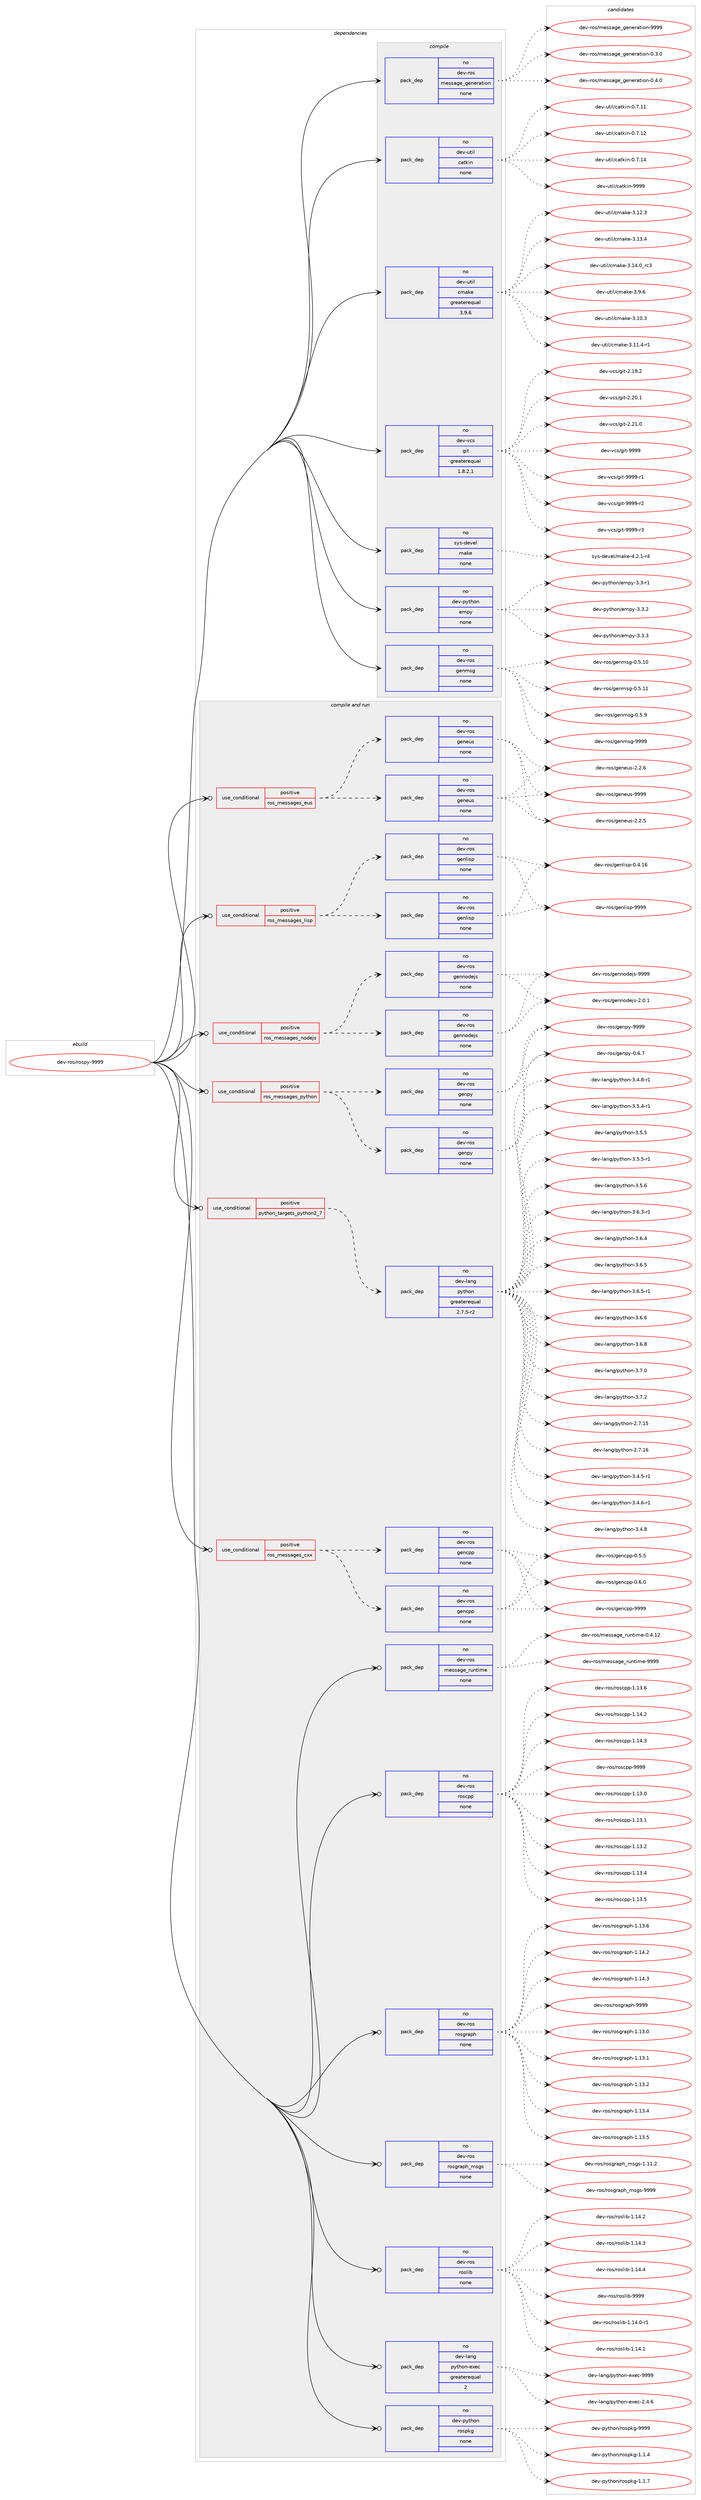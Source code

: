 digraph prolog {

# *************
# Graph options
# *************

newrank=true;
concentrate=true;
compound=true;
graph [rankdir=LR,fontname=Helvetica,fontsize=10,ranksep=1.5];#, ranksep=2.5, nodesep=0.2];
edge  [arrowhead=vee];
node  [fontname=Helvetica,fontsize=10];

# **********
# The ebuild
# **********

subgraph cluster_leftcol {
color=gray;
rank=same;
label=<<i>ebuild</i>>;
id [label="dev-ros/rospy-9999", color=red, width=4, href="../dev-ros/rospy-9999.svg"];
}

# ****************
# The dependencies
# ****************

subgraph cluster_midcol {
color=gray;
label=<<i>dependencies</i>>;
subgraph cluster_compile {
fillcolor="#eeeeee";
style=filled;
label=<<i>compile</i>>;
subgraph pack1053224 {
dependency1466736 [label=<<TABLE BORDER="0" CELLBORDER="1" CELLSPACING="0" CELLPADDING="4" WIDTH="220"><TR><TD ROWSPAN="6" CELLPADDING="30">pack_dep</TD></TR><TR><TD WIDTH="110">no</TD></TR><TR><TD>dev-python</TD></TR><TR><TD>empy</TD></TR><TR><TD>none</TD></TR><TR><TD></TD></TR></TABLE>>, shape=none, color=blue];
}
id:e -> dependency1466736:w [weight=20,style="solid",arrowhead="vee"];
subgraph pack1053225 {
dependency1466737 [label=<<TABLE BORDER="0" CELLBORDER="1" CELLSPACING="0" CELLPADDING="4" WIDTH="220"><TR><TD ROWSPAN="6" CELLPADDING="30">pack_dep</TD></TR><TR><TD WIDTH="110">no</TD></TR><TR><TD>dev-ros</TD></TR><TR><TD>genmsg</TD></TR><TR><TD>none</TD></TR><TR><TD></TD></TR></TABLE>>, shape=none, color=blue];
}
id:e -> dependency1466737:w [weight=20,style="solid",arrowhead="vee"];
subgraph pack1053226 {
dependency1466738 [label=<<TABLE BORDER="0" CELLBORDER="1" CELLSPACING="0" CELLPADDING="4" WIDTH="220"><TR><TD ROWSPAN="6" CELLPADDING="30">pack_dep</TD></TR><TR><TD WIDTH="110">no</TD></TR><TR><TD>dev-ros</TD></TR><TR><TD>message_generation</TD></TR><TR><TD>none</TD></TR><TR><TD></TD></TR></TABLE>>, shape=none, color=blue];
}
id:e -> dependency1466738:w [weight=20,style="solid",arrowhead="vee"];
subgraph pack1053227 {
dependency1466739 [label=<<TABLE BORDER="0" CELLBORDER="1" CELLSPACING="0" CELLPADDING="4" WIDTH="220"><TR><TD ROWSPAN="6" CELLPADDING="30">pack_dep</TD></TR><TR><TD WIDTH="110">no</TD></TR><TR><TD>dev-util</TD></TR><TR><TD>catkin</TD></TR><TR><TD>none</TD></TR><TR><TD></TD></TR></TABLE>>, shape=none, color=blue];
}
id:e -> dependency1466739:w [weight=20,style="solid",arrowhead="vee"];
subgraph pack1053228 {
dependency1466740 [label=<<TABLE BORDER="0" CELLBORDER="1" CELLSPACING="0" CELLPADDING="4" WIDTH="220"><TR><TD ROWSPAN="6" CELLPADDING="30">pack_dep</TD></TR><TR><TD WIDTH="110">no</TD></TR><TR><TD>dev-util</TD></TR><TR><TD>cmake</TD></TR><TR><TD>greaterequal</TD></TR><TR><TD>3.9.6</TD></TR></TABLE>>, shape=none, color=blue];
}
id:e -> dependency1466740:w [weight=20,style="solid",arrowhead="vee"];
subgraph pack1053229 {
dependency1466741 [label=<<TABLE BORDER="0" CELLBORDER="1" CELLSPACING="0" CELLPADDING="4" WIDTH="220"><TR><TD ROWSPAN="6" CELLPADDING="30">pack_dep</TD></TR><TR><TD WIDTH="110">no</TD></TR><TR><TD>dev-vcs</TD></TR><TR><TD>git</TD></TR><TR><TD>greaterequal</TD></TR><TR><TD>1.8.2.1</TD></TR></TABLE>>, shape=none, color=blue];
}
id:e -> dependency1466741:w [weight=20,style="solid",arrowhead="vee"];
subgraph pack1053230 {
dependency1466742 [label=<<TABLE BORDER="0" CELLBORDER="1" CELLSPACING="0" CELLPADDING="4" WIDTH="220"><TR><TD ROWSPAN="6" CELLPADDING="30">pack_dep</TD></TR><TR><TD WIDTH="110">no</TD></TR><TR><TD>sys-devel</TD></TR><TR><TD>make</TD></TR><TR><TD>none</TD></TR><TR><TD></TD></TR></TABLE>>, shape=none, color=blue];
}
id:e -> dependency1466742:w [weight=20,style="solid",arrowhead="vee"];
}
subgraph cluster_compileandrun {
fillcolor="#eeeeee";
style=filled;
label=<<i>compile and run</i>>;
subgraph cond390122 {
dependency1466743 [label=<<TABLE BORDER="0" CELLBORDER="1" CELLSPACING="0" CELLPADDING="4"><TR><TD ROWSPAN="3" CELLPADDING="10">use_conditional</TD></TR><TR><TD>positive</TD></TR><TR><TD>python_targets_python2_7</TD></TR></TABLE>>, shape=none, color=red];
subgraph pack1053231 {
dependency1466744 [label=<<TABLE BORDER="0" CELLBORDER="1" CELLSPACING="0" CELLPADDING="4" WIDTH="220"><TR><TD ROWSPAN="6" CELLPADDING="30">pack_dep</TD></TR><TR><TD WIDTH="110">no</TD></TR><TR><TD>dev-lang</TD></TR><TR><TD>python</TD></TR><TR><TD>greaterequal</TD></TR><TR><TD>2.7.5-r2</TD></TR></TABLE>>, shape=none, color=blue];
}
dependency1466743:e -> dependency1466744:w [weight=20,style="dashed",arrowhead="vee"];
}
id:e -> dependency1466743:w [weight=20,style="solid",arrowhead="odotvee"];
subgraph cond390123 {
dependency1466745 [label=<<TABLE BORDER="0" CELLBORDER="1" CELLSPACING="0" CELLPADDING="4"><TR><TD ROWSPAN="3" CELLPADDING="10">use_conditional</TD></TR><TR><TD>positive</TD></TR><TR><TD>ros_messages_cxx</TD></TR></TABLE>>, shape=none, color=red];
subgraph pack1053232 {
dependency1466746 [label=<<TABLE BORDER="0" CELLBORDER="1" CELLSPACING="0" CELLPADDING="4" WIDTH="220"><TR><TD ROWSPAN="6" CELLPADDING="30">pack_dep</TD></TR><TR><TD WIDTH="110">no</TD></TR><TR><TD>dev-ros</TD></TR><TR><TD>gencpp</TD></TR><TR><TD>none</TD></TR><TR><TD></TD></TR></TABLE>>, shape=none, color=blue];
}
dependency1466745:e -> dependency1466746:w [weight=20,style="dashed",arrowhead="vee"];
subgraph pack1053233 {
dependency1466747 [label=<<TABLE BORDER="0" CELLBORDER="1" CELLSPACING="0" CELLPADDING="4" WIDTH="220"><TR><TD ROWSPAN="6" CELLPADDING="30">pack_dep</TD></TR><TR><TD WIDTH="110">no</TD></TR><TR><TD>dev-ros</TD></TR><TR><TD>gencpp</TD></TR><TR><TD>none</TD></TR><TR><TD></TD></TR></TABLE>>, shape=none, color=blue];
}
dependency1466745:e -> dependency1466747:w [weight=20,style="dashed",arrowhead="vee"];
}
id:e -> dependency1466745:w [weight=20,style="solid",arrowhead="odotvee"];
subgraph cond390124 {
dependency1466748 [label=<<TABLE BORDER="0" CELLBORDER="1" CELLSPACING="0" CELLPADDING="4"><TR><TD ROWSPAN="3" CELLPADDING="10">use_conditional</TD></TR><TR><TD>positive</TD></TR><TR><TD>ros_messages_eus</TD></TR></TABLE>>, shape=none, color=red];
subgraph pack1053234 {
dependency1466749 [label=<<TABLE BORDER="0" CELLBORDER="1" CELLSPACING="0" CELLPADDING="4" WIDTH="220"><TR><TD ROWSPAN="6" CELLPADDING="30">pack_dep</TD></TR><TR><TD WIDTH="110">no</TD></TR><TR><TD>dev-ros</TD></TR><TR><TD>geneus</TD></TR><TR><TD>none</TD></TR><TR><TD></TD></TR></TABLE>>, shape=none, color=blue];
}
dependency1466748:e -> dependency1466749:w [weight=20,style="dashed",arrowhead="vee"];
subgraph pack1053235 {
dependency1466750 [label=<<TABLE BORDER="0" CELLBORDER="1" CELLSPACING="0" CELLPADDING="4" WIDTH="220"><TR><TD ROWSPAN="6" CELLPADDING="30">pack_dep</TD></TR><TR><TD WIDTH="110">no</TD></TR><TR><TD>dev-ros</TD></TR><TR><TD>geneus</TD></TR><TR><TD>none</TD></TR><TR><TD></TD></TR></TABLE>>, shape=none, color=blue];
}
dependency1466748:e -> dependency1466750:w [weight=20,style="dashed",arrowhead="vee"];
}
id:e -> dependency1466748:w [weight=20,style="solid",arrowhead="odotvee"];
subgraph cond390125 {
dependency1466751 [label=<<TABLE BORDER="0" CELLBORDER="1" CELLSPACING="0" CELLPADDING="4"><TR><TD ROWSPAN="3" CELLPADDING="10">use_conditional</TD></TR><TR><TD>positive</TD></TR><TR><TD>ros_messages_lisp</TD></TR></TABLE>>, shape=none, color=red];
subgraph pack1053236 {
dependency1466752 [label=<<TABLE BORDER="0" CELLBORDER="1" CELLSPACING="0" CELLPADDING="4" WIDTH="220"><TR><TD ROWSPAN="6" CELLPADDING="30">pack_dep</TD></TR><TR><TD WIDTH="110">no</TD></TR><TR><TD>dev-ros</TD></TR><TR><TD>genlisp</TD></TR><TR><TD>none</TD></TR><TR><TD></TD></TR></TABLE>>, shape=none, color=blue];
}
dependency1466751:e -> dependency1466752:w [weight=20,style="dashed",arrowhead="vee"];
subgraph pack1053237 {
dependency1466753 [label=<<TABLE BORDER="0" CELLBORDER="1" CELLSPACING="0" CELLPADDING="4" WIDTH="220"><TR><TD ROWSPAN="6" CELLPADDING="30">pack_dep</TD></TR><TR><TD WIDTH="110">no</TD></TR><TR><TD>dev-ros</TD></TR><TR><TD>genlisp</TD></TR><TR><TD>none</TD></TR><TR><TD></TD></TR></TABLE>>, shape=none, color=blue];
}
dependency1466751:e -> dependency1466753:w [weight=20,style="dashed",arrowhead="vee"];
}
id:e -> dependency1466751:w [weight=20,style="solid",arrowhead="odotvee"];
subgraph cond390126 {
dependency1466754 [label=<<TABLE BORDER="0" CELLBORDER="1" CELLSPACING="0" CELLPADDING="4"><TR><TD ROWSPAN="3" CELLPADDING="10">use_conditional</TD></TR><TR><TD>positive</TD></TR><TR><TD>ros_messages_nodejs</TD></TR></TABLE>>, shape=none, color=red];
subgraph pack1053238 {
dependency1466755 [label=<<TABLE BORDER="0" CELLBORDER="1" CELLSPACING="0" CELLPADDING="4" WIDTH="220"><TR><TD ROWSPAN="6" CELLPADDING="30">pack_dep</TD></TR><TR><TD WIDTH="110">no</TD></TR><TR><TD>dev-ros</TD></TR><TR><TD>gennodejs</TD></TR><TR><TD>none</TD></TR><TR><TD></TD></TR></TABLE>>, shape=none, color=blue];
}
dependency1466754:e -> dependency1466755:w [weight=20,style="dashed",arrowhead="vee"];
subgraph pack1053239 {
dependency1466756 [label=<<TABLE BORDER="0" CELLBORDER="1" CELLSPACING="0" CELLPADDING="4" WIDTH="220"><TR><TD ROWSPAN="6" CELLPADDING="30">pack_dep</TD></TR><TR><TD WIDTH="110">no</TD></TR><TR><TD>dev-ros</TD></TR><TR><TD>gennodejs</TD></TR><TR><TD>none</TD></TR><TR><TD></TD></TR></TABLE>>, shape=none, color=blue];
}
dependency1466754:e -> dependency1466756:w [weight=20,style="dashed",arrowhead="vee"];
}
id:e -> dependency1466754:w [weight=20,style="solid",arrowhead="odotvee"];
subgraph cond390127 {
dependency1466757 [label=<<TABLE BORDER="0" CELLBORDER="1" CELLSPACING="0" CELLPADDING="4"><TR><TD ROWSPAN="3" CELLPADDING="10">use_conditional</TD></TR><TR><TD>positive</TD></TR><TR><TD>ros_messages_python</TD></TR></TABLE>>, shape=none, color=red];
subgraph pack1053240 {
dependency1466758 [label=<<TABLE BORDER="0" CELLBORDER="1" CELLSPACING="0" CELLPADDING="4" WIDTH="220"><TR><TD ROWSPAN="6" CELLPADDING="30">pack_dep</TD></TR><TR><TD WIDTH="110">no</TD></TR><TR><TD>dev-ros</TD></TR><TR><TD>genpy</TD></TR><TR><TD>none</TD></TR><TR><TD></TD></TR></TABLE>>, shape=none, color=blue];
}
dependency1466757:e -> dependency1466758:w [weight=20,style="dashed",arrowhead="vee"];
subgraph pack1053241 {
dependency1466759 [label=<<TABLE BORDER="0" CELLBORDER="1" CELLSPACING="0" CELLPADDING="4" WIDTH="220"><TR><TD ROWSPAN="6" CELLPADDING="30">pack_dep</TD></TR><TR><TD WIDTH="110">no</TD></TR><TR><TD>dev-ros</TD></TR><TR><TD>genpy</TD></TR><TR><TD>none</TD></TR><TR><TD></TD></TR></TABLE>>, shape=none, color=blue];
}
dependency1466757:e -> dependency1466759:w [weight=20,style="dashed",arrowhead="vee"];
}
id:e -> dependency1466757:w [weight=20,style="solid",arrowhead="odotvee"];
subgraph pack1053242 {
dependency1466760 [label=<<TABLE BORDER="0" CELLBORDER="1" CELLSPACING="0" CELLPADDING="4" WIDTH="220"><TR><TD ROWSPAN="6" CELLPADDING="30">pack_dep</TD></TR><TR><TD WIDTH="110">no</TD></TR><TR><TD>dev-lang</TD></TR><TR><TD>python-exec</TD></TR><TR><TD>greaterequal</TD></TR><TR><TD>2</TD></TR></TABLE>>, shape=none, color=blue];
}
id:e -> dependency1466760:w [weight=20,style="solid",arrowhead="odotvee"];
subgraph pack1053243 {
dependency1466761 [label=<<TABLE BORDER="0" CELLBORDER="1" CELLSPACING="0" CELLPADDING="4" WIDTH="220"><TR><TD ROWSPAN="6" CELLPADDING="30">pack_dep</TD></TR><TR><TD WIDTH="110">no</TD></TR><TR><TD>dev-python</TD></TR><TR><TD>rospkg</TD></TR><TR><TD>none</TD></TR><TR><TD></TD></TR></TABLE>>, shape=none, color=blue];
}
id:e -> dependency1466761:w [weight=20,style="solid",arrowhead="odotvee"];
subgraph pack1053244 {
dependency1466762 [label=<<TABLE BORDER="0" CELLBORDER="1" CELLSPACING="0" CELLPADDING="4" WIDTH="220"><TR><TD ROWSPAN="6" CELLPADDING="30">pack_dep</TD></TR><TR><TD WIDTH="110">no</TD></TR><TR><TD>dev-ros</TD></TR><TR><TD>message_runtime</TD></TR><TR><TD>none</TD></TR><TR><TD></TD></TR></TABLE>>, shape=none, color=blue];
}
id:e -> dependency1466762:w [weight=20,style="solid",arrowhead="odotvee"];
subgraph pack1053245 {
dependency1466763 [label=<<TABLE BORDER="0" CELLBORDER="1" CELLSPACING="0" CELLPADDING="4" WIDTH="220"><TR><TD ROWSPAN="6" CELLPADDING="30">pack_dep</TD></TR><TR><TD WIDTH="110">no</TD></TR><TR><TD>dev-ros</TD></TR><TR><TD>roscpp</TD></TR><TR><TD>none</TD></TR><TR><TD></TD></TR></TABLE>>, shape=none, color=blue];
}
id:e -> dependency1466763:w [weight=20,style="solid",arrowhead="odotvee"];
subgraph pack1053246 {
dependency1466764 [label=<<TABLE BORDER="0" CELLBORDER="1" CELLSPACING="0" CELLPADDING="4" WIDTH="220"><TR><TD ROWSPAN="6" CELLPADDING="30">pack_dep</TD></TR><TR><TD WIDTH="110">no</TD></TR><TR><TD>dev-ros</TD></TR><TR><TD>rosgraph</TD></TR><TR><TD>none</TD></TR><TR><TD></TD></TR></TABLE>>, shape=none, color=blue];
}
id:e -> dependency1466764:w [weight=20,style="solid",arrowhead="odotvee"];
subgraph pack1053247 {
dependency1466765 [label=<<TABLE BORDER="0" CELLBORDER="1" CELLSPACING="0" CELLPADDING="4" WIDTH="220"><TR><TD ROWSPAN="6" CELLPADDING="30">pack_dep</TD></TR><TR><TD WIDTH="110">no</TD></TR><TR><TD>dev-ros</TD></TR><TR><TD>rosgraph_msgs</TD></TR><TR><TD>none</TD></TR><TR><TD></TD></TR></TABLE>>, shape=none, color=blue];
}
id:e -> dependency1466765:w [weight=20,style="solid",arrowhead="odotvee"];
subgraph pack1053248 {
dependency1466766 [label=<<TABLE BORDER="0" CELLBORDER="1" CELLSPACING="0" CELLPADDING="4" WIDTH="220"><TR><TD ROWSPAN="6" CELLPADDING="30">pack_dep</TD></TR><TR><TD WIDTH="110">no</TD></TR><TR><TD>dev-ros</TD></TR><TR><TD>roslib</TD></TR><TR><TD>none</TD></TR><TR><TD></TD></TR></TABLE>>, shape=none, color=blue];
}
id:e -> dependency1466766:w [weight=20,style="solid",arrowhead="odotvee"];
}
subgraph cluster_run {
fillcolor="#eeeeee";
style=filled;
label=<<i>run</i>>;
}
}

# **************
# The candidates
# **************

subgraph cluster_choices {
rank=same;
color=gray;
label=<<i>candidates</i>>;

subgraph choice1053224 {
color=black;
nodesep=1;
choice1001011184511212111610411111047101109112121455146514511449 [label="dev-python/empy-3.3-r1", color=red, width=4,href="../dev-python/empy-3.3-r1.svg"];
choice1001011184511212111610411111047101109112121455146514650 [label="dev-python/empy-3.3.2", color=red, width=4,href="../dev-python/empy-3.3.2.svg"];
choice1001011184511212111610411111047101109112121455146514651 [label="dev-python/empy-3.3.3", color=red, width=4,href="../dev-python/empy-3.3.3.svg"];
dependency1466736:e -> choice1001011184511212111610411111047101109112121455146514511449:w [style=dotted,weight="100"];
dependency1466736:e -> choice1001011184511212111610411111047101109112121455146514650:w [style=dotted,weight="100"];
dependency1466736:e -> choice1001011184511212111610411111047101109112121455146514651:w [style=dotted,weight="100"];
}
subgraph choice1053225 {
color=black;
nodesep=1;
choice100101118451141111154710310111010911510345484653464948 [label="dev-ros/genmsg-0.5.10", color=red, width=4,href="../dev-ros/genmsg-0.5.10.svg"];
choice100101118451141111154710310111010911510345484653464949 [label="dev-ros/genmsg-0.5.11", color=red, width=4,href="../dev-ros/genmsg-0.5.11.svg"];
choice1001011184511411111547103101110109115103454846534657 [label="dev-ros/genmsg-0.5.9", color=red, width=4,href="../dev-ros/genmsg-0.5.9.svg"];
choice10010111845114111115471031011101091151034557575757 [label="dev-ros/genmsg-9999", color=red, width=4,href="../dev-ros/genmsg-9999.svg"];
dependency1466737:e -> choice100101118451141111154710310111010911510345484653464948:w [style=dotted,weight="100"];
dependency1466737:e -> choice100101118451141111154710310111010911510345484653464949:w [style=dotted,weight="100"];
dependency1466737:e -> choice1001011184511411111547103101110109115103454846534657:w [style=dotted,weight="100"];
dependency1466737:e -> choice10010111845114111115471031011101091151034557575757:w [style=dotted,weight="100"];
}
subgraph choice1053226 {
color=black;
nodesep=1;
choice1001011184511411111547109101115115971031019510310111010111497116105111110454846514648 [label="dev-ros/message_generation-0.3.0", color=red, width=4,href="../dev-ros/message_generation-0.3.0.svg"];
choice1001011184511411111547109101115115971031019510310111010111497116105111110454846524648 [label="dev-ros/message_generation-0.4.0", color=red, width=4,href="../dev-ros/message_generation-0.4.0.svg"];
choice10010111845114111115471091011151159710310195103101110101114971161051111104557575757 [label="dev-ros/message_generation-9999", color=red, width=4,href="../dev-ros/message_generation-9999.svg"];
dependency1466738:e -> choice1001011184511411111547109101115115971031019510310111010111497116105111110454846514648:w [style=dotted,weight="100"];
dependency1466738:e -> choice1001011184511411111547109101115115971031019510310111010111497116105111110454846524648:w [style=dotted,weight="100"];
dependency1466738:e -> choice10010111845114111115471091011151159710310195103101110101114971161051111104557575757:w [style=dotted,weight="100"];
}
subgraph choice1053227 {
color=black;
nodesep=1;
choice1001011184511711610510847999711610710511045484655464949 [label="dev-util/catkin-0.7.11", color=red, width=4,href="../dev-util/catkin-0.7.11.svg"];
choice1001011184511711610510847999711610710511045484655464950 [label="dev-util/catkin-0.7.12", color=red, width=4,href="../dev-util/catkin-0.7.12.svg"];
choice1001011184511711610510847999711610710511045484655464952 [label="dev-util/catkin-0.7.14", color=red, width=4,href="../dev-util/catkin-0.7.14.svg"];
choice100101118451171161051084799971161071051104557575757 [label="dev-util/catkin-9999", color=red, width=4,href="../dev-util/catkin-9999.svg"];
dependency1466739:e -> choice1001011184511711610510847999711610710511045484655464949:w [style=dotted,weight="100"];
dependency1466739:e -> choice1001011184511711610510847999711610710511045484655464950:w [style=dotted,weight="100"];
dependency1466739:e -> choice1001011184511711610510847999711610710511045484655464952:w [style=dotted,weight="100"];
dependency1466739:e -> choice100101118451171161051084799971161071051104557575757:w [style=dotted,weight="100"];
}
subgraph choice1053228 {
color=black;
nodesep=1;
choice1001011184511711610510847991099710710145514649484651 [label="dev-util/cmake-3.10.3", color=red, width=4,href="../dev-util/cmake-3.10.3.svg"];
choice10010111845117116105108479910997107101455146494946524511449 [label="dev-util/cmake-3.11.4-r1", color=red, width=4,href="../dev-util/cmake-3.11.4-r1.svg"];
choice1001011184511711610510847991099710710145514649504651 [label="dev-util/cmake-3.12.3", color=red, width=4,href="../dev-util/cmake-3.12.3.svg"];
choice1001011184511711610510847991099710710145514649514652 [label="dev-util/cmake-3.13.4", color=red, width=4,href="../dev-util/cmake-3.13.4.svg"];
choice1001011184511711610510847991099710710145514649524648951149951 [label="dev-util/cmake-3.14.0_rc3", color=red, width=4,href="../dev-util/cmake-3.14.0_rc3.svg"];
choice10010111845117116105108479910997107101455146574654 [label="dev-util/cmake-3.9.6", color=red, width=4,href="../dev-util/cmake-3.9.6.svg"];
dependency1466740:e -> choice1001011184511711610510847991099710710145514649484651:w [style=dotted,weight="100"];
dependency1466740:e -> choice10010111845117116105108479910997107101455146494946524511449:w [style=dotted,weight="100"];
dependency1466740:e -> choice1001011184511711610510847991099710710145514649504651:w [style=dotted,weight="100"];
dependency1466740:e -> choice1001011184511711610510847991099710710145514649514652:w [style=dotted,weight="100"];
dependency1466740:e -> choice1001011184511711610510847991099710710145514649524648951149951:w [style=dotted,weight="100"];
dependency1466740:e -> choice10010111845117116105108479910997107101455146574654:w [style=dotted,weight="100"];
}
subgraph choice1053229 {
color=black;
nodesep=1;
choice10010111845118991154710310511645504649574650 [label="dev-vcs/git-2.19.2", color=red, width=4,href="../dev-vcs/git-2.19.2.svg"];
choice10010111845118991154710310511645504650484649 [label="dev-vcs/git-2.20.1", color=red, width=4,href="../dev-vcs/git-2.20.1.svg"];
choice10010111845118991154710310511645504650494648 [label="dev-vcs/git-2.21.0", color=red, width=4,href="../dev-vcs/git-2.21.0.svg"];
choice1001011184511899115471031051164557575757 [label="dev-vcs/git-9999", color=red, width=4,href="../dev-vcs/git-9999.svg"];
choice10010111845118991154710310511645575757574511449 [label="dev-vcs/git-9999-r1", color=red, width=4,href="../dev-vcs/git-9999-r1.svg"];
choice10010111845118991154710310511645575757574511450 [label="dev-vcs/git-9999-r2", color=red, width=4,href="../dev-vcs/git-9999-r2.svg"];
choice10010111845118991154710310511645575757574511451 [label="dev-vcs/git-9999-r3", color=red, width=4,href="../dev-vcs/git-9999-r3.svg"];
dependency1466741:e -> choice10010111845118991154710310511645504649574650:w [style=dotted,weight="100"];
dependency1466741:e -> choice10010111845118991154710310511645504650484649:w [style=dotted,weight="100"];
dependency1466741:e -> choice10010111845118991154710310511645504650494648:w [style=dotted,weight="100"];
dependency1466741:e -> choice1001011184511899115471031051164557575757:w [style=dotted,weight="100"];
dependency1466741:e -> choice10010111845118991154710310511645575757574511449:w [style=dotted,weight="100"];
dependency1466741:e -> choice10010111845118991154710310511645575757574511450:w [style=dotted,weight="100"];
dependency1466741:e -> choice10010111845118991154710310511645575757574511451:w [style=dotted,weight="100"];
}
subgraph choice1053230 {
color=black;
nodesep=1;
choice1151211154510010111810110847109971071014552465046494511452 [label="sys-devel/make-4.2.1-r4", color=red, width=4,href="../sys-devel/make-4.2.1-r4.svg"];
dependency1466742:e -> choice1151211154510010111810110847109971071014552465046494511452:w [style=dotted,weight="100"];
}
subgraph choice1053231 {
color=black;
nodesep=1;
choice10010111845108971101034711212111610411111045504655464953 [label="dev-lang/python-2.7.15", color=red, width=4,href="../dev-lang/python-2.7.15.svg"];
choice10010111845108971101034711212111610411111045504655464954 [label="dev-lang/python-2.7.16", color=red, width=4,href="../dev-lang/python-2.7.16.svg"];
choice1001011184510897110103471121211161041111104551465246534511449 [label="dev-lang/python-3.4.5-r1", color=red, width=4,href="../dev-lang/python-3.4.5-r1.svg"];
choice1001011184510897110103471121211161041111104551465246544511449 [label="dev-lang/python-3.4.6-r1", color=red, width=4,href="../dev-lang/python-3.4.6-r1.svg"];
choice100101118451089711010347112121116104111110455146524656 [label="dev-lang/python-3.4.8", color=red, width=4,href="../dev-lang/python-3.4.8.svg"];
choice1001011184510897110103471121211161041111104551465246564511449 [label="dev-lang/python-3.4.8-r1", color=red, width=4,href="../dev-lang/python-3.4.8-r1.svg"];
choice1001011184510897110103471121211161041111104551465346524511449 [label="dev-lang/python-3.5.4-r1", color=red, width=4,href="../dev-lang/python-3.5.4-r1.svg"];
choice100101118451089711010347112121116104111110455146534653 [label="dev-lang/python-3.5.5", color=red, width=4,href="../dev-lang/python-3.5.5.svg"];
choice1001011184510897110103471121211161041111104551465346534511449 [label="dev-lang/python-3.5.5-r1", color=red, width=4,href="../dev-lang/python-3.5.5-r1.svg"];
choice100101118451089711010347112121116104111110455146534654 [label="dev-lang/python-3.5.6", color=red, width=4,href="../dev-lang/python-3.5.6.svg"];
choice1001011184510897110103471121211161041111104551465446514511449 [label="dev-lang/python-3.6.3-r1", color=red, width=4,href="../dev-lang/python-3.6.3-r1.svg"];
choice100101118451089711010347112121116104111110455146544652 [label="dev-lang/python-3.6.4", color=red, width=4,href="../dev-lang/python-3.6.4.svg"];
choice100101118451089711010347112121116104111110455146544653 [label="dev-lang/python-3.6.5", color=red, width=4,href="../dev-lang/python-3.6.5.svg"];
choice1001011184510897110103471121211161041111104551465446534511449 [label="dev-lang/python-3.6.5-r1", color=red, width=4,href="../dev-lang/python-3.6.5-r1.svg"];
choice100101118451089711010347112121116104111110455146544654 [label="dev-lang/python-3.6.6", color=red, width=4,href="../dev-lang/python-3.6.6.svg"];
choice100101118451089711010347112121116104111110455146544656 [label="dev-lang/python-3.6.8", color=red, width=4,href="../dev-lang/python-3.6.8.svg"];
choice100101118451089711010347112121116104111110455146554648 [label="dev-lang/python-3.7.0", color=red, width=4,href="../dev-lang/python-3.7.0.svg"];
choice100101118451089711010347112121116104111110455146554650 [label="dev-lang/python-3.7.2", color=red, width=4,href="../dev-lang/python-3.7.2.svg"];
dependency1466744:e -> choice10010111845108971101034711212111610411111045504655464953:w [style=dotted,weight="100"];
dependency1466744:e -> choice10010111845108971101034711212111610411111045504655464954:w [style=dotted,weight="100"];
dependency1466744:e -> choice1001011184510897110103471121211161041111104551465246534511449:w [style=dotted,weight="100"];
dependency1466744:e -> choice1001011184510897110103471121211161041111104551465246544511449:w [style=dotted,weight="100"];
dependency1466744:e -> choice100101118451089711010347112121116104111110455146524656:w [style=dotted,weight="100"];
dependency1466744:e -> choice1001011184510897110103471121211161041111104551465246564511449:w [style=dotted,weight="100"];
dependency1466744:e -> choice1001011184510897110103471121211161041111104551465346524511449:w [style=dotted,weight="100"];
dependency1466744:e -> choice100101118451089711010347112121116104111110455146534653:w [style=dotted,weight="100"];
dependency1466744:e -> choice1001011184510897110103471121211161041111104551465346534511449:w [style=dotted,weight="100"];
dependency1466744:e -> choice100101118451089711010347112121116104111110455146534654:w [style=dotted,weight="100"];
dependency1466744:e -> choice1001011184510897110103471121211161041111104551465446514511449:w [style=dotted,weight="100"];
dependency1466744:e -> choice100101118451089711010347112121116104111110455146544652:w [style=dotted,weight="100"];
dependency1466744:e -> choice100101118451089711010347112121116104111110455146544653:w [style=dotted,weight="100"];
dependency1466744:e -> choice1001011184510897110103471121211161041111104551465446534511449:w [style=dotted,weight="100"];
dependency1466744:e -> choice100101118451089711010347112121116104111110455146544654:w [style=dotted,weight="100"];
dependency1466744:e -> choice100101118451089711010347112121116104111110455146544656:w [style=dotted,weight="100"];
dependency1466744:e -> choice100101118451089711010347112121116104111110455146554648:w [style=dotted,weight="100"];
dependency1466744:e -> choice100101118451089711010347112121116104111110455146554650:w [style=dotted,weight="100"];
}
subgraph choice1053232 {
color=black;
nodesep=1;
choice100101118451141111154710310111099112112454846534653 [label="dev-ros/gencpp-0.5.5", color=red, width=4,href="../dev-ros/gencpp-0.5.5.svg"];
choice100101118451141111154710310111099112112454846544648 [label="dev-ros/gencpp-0.6.0", color=red, width=4,href="../dev-ros/gencpp-0.6.0.svg"];
choice1001011184511411111547103101110991121124557575757 [label="dev-ros/gencpp-9999", color=red, width=4,href="../dev-ros/gencpp-9999.svg"];
dependency1466746:e -> choice100101118451141111154710310111099112112454846534653:w [style=dotted,weight="100"];
dependency1466746:e -> choice100101118451141111154710310111099112112454846544648:w [style=dotted,weight="100"];
dependency1466746:e -> choice1001011184511411111547103101110991121124557575757:w [style=dotted,weight="100"];
}
subgraph choice1053233 {
color=black;
nodesep=1;
choice100101118451141111154710310111099112112454846534653 [label="dev-ros/gencpp-0.5.5", color=red, width=4,href="../dev-ros/gencpp-0.5.5.svg"];
choice100101118451141111154710310111099112112454846544648 [label="dev-ros/gencpp-0.6.0", color=red, width=4,href="../dev-ros/gencpp-0.6.0.svg"];
choice1001011184511411111547103101110991121124557575757 [label="dev-ros/gencpp-9999", color=red, width=4,href="../dev-ros/gencpp-9999.svg"];
dependency1466747:e -> choice100101118451141111154710310111099112112454846534653:w [style=dotted,weight="100"];
dependency1466747:e -> choice100101118451141111154710310111099112112454846544648:w [style=dotted,weight="100"];
dependency1466747:e -> choice1001011184511411111547103101110991121124557575757:w [style=dotted,weight="100"];
}
subgraph choice1053234 {
color=black;
nodesep=1;
choice1001011184511411111547103101110101117115455046504653 [label="dev-ros/geneus-2.2.5", color=red, width=4,href="../dev-ros/geneus-2.2.5.svg"];
choice1001011184511411111547103101110101117115455046504654 [label="dev-ros/geneus-2.2.6", color=red, width=4,href="../dev-ros/geneus-2.2.6.svg"];
choice10010111845114111115471031011101011171154557575757 [label="dev-ros/geneus-9999", color=red, width=4,href="../dev-ros/geneus-9999.svg"];
dependency1466749:e -> choice1001011184511411111547103101110101117115455046504653:w [style=dotted,weight="100"];
dependency1466749:e -> choice1001011184511411111547103101110101117115455046504654:w [style=dotted,weight="100"];
dependency1466749:e -> choice10010111845114111115471031011101011171154557575757:w [style=dotted,weight="100"];
}
subgraph choice1053235 {
color=black;
nodesep=1;
choice1001011184511411111547103101110101117115455046504653 [label="dev-ros/geneus-2.2.5", color=red, width=4,href="../dev-ros/geneus-2.2.5.svg"];
choice1001011184511411111547103101110101117115455046504654 [label="dev-ros/geneus-2.2.6", color=red, width=4,href="../dev-ros/geneus-2.2.6.svg"];
choice10010111845114111115471031011101011171154557575757 [label="dev-ros/geneus-9999", color=red, width=4,href="../dev-ros/geneus-9999.svg"];
dependency1466750:e -> choice1001011184511411111547103101110101117115455046504653:w [style=dotted,weight="100"];
dependency1466750:e -> choice1001011184511411111547103101110101117115455046504654:w [style=dotted,weight="100"];
dependency1466750:e -> choice10010111845114111115471031011101011171154557575757:w [style=dotted,weight="100"];
}
subgraph choice1053236 {
color=black;
nodesep=1;
choice100101118451141111154710310111010810511511245484652464954 [label="dev-ros/genlisp-0.4.16", color=red, width=4,href="../dev-ros/genlisp-0.4.16.svg"];
choice10010111845114111115471031011101081051151124557575757 [label="dev-ros/genlisp-9999", color=red, width=4,href="../dev-ros/genlisp-9999.svg"];
dependency1466752:e -> choice100101118451141111154710310111010810511511245484652464954:w [style=dotted,weight="100"];
dependency1466752:e -> choice10010111845114111115471031011101081051151124557575757:w [style=dotted,weight="100"];
}
subgraph choice1053237 {
color=black;
nodesep=1;
choice100101118451141111154710310111010810511511245484652464954 [label="dev-ros/genlisp-0.4.16", color=red, width=4,href="../dev-ros/genlisp-0.4.16.svg"];
choice10010111845114111115471031011101081051151124557575757 [label="dev-ros/genlisp-9999", color=red, width=4,href="../dev-ros/genlisp-9999.svg"];
dependency1466753:e -> choice100101118451141111154710310111010810511511245484652464954:w [style=dotted,weight="100"];
dependency1466753:e -> choice10010111845114111115471031011101081051151124557575757:w [style=dotted,weight="100"];
}
subgraph choice1053238 {
color=black;
nodesep=1;
choice1001011184511411111547103101110110111100101106115455046484649 [label="dev-ros/gennodejs-2.0.1", color=red, width=4,href="../dev-ros/gennodejs-2.0.1.svg"];
choice10010111845114111115471031011101101111001011061154557575757 [label="dev-ros/gennodejs-9999", color=red, width=4,href="../dev-ros/gennodejs-9999.svg"];
dependency1466755:e -> choice1001011184511411111547103101110110111100101106115455046484649:w [style=dotted,weight="100"];
dependency1466755:e -> choice10010111845114111115471031011101101111001011061154557575757:w [style=dotted,weight="100"];
}
subgraph choice1053239 {
color=black;
nodesep=1;
choice1001011184511411111547103101110110111100101106115455046484649 [label="dev-ros/gennodejs-2.0.1", color=red, width=4,href="../dev-ros/gennodejs-2.0.1.svg"];
choice10010111845114111115471031011101101111001011061154557575757 [label="dev-ros/gennodejs-9999", color=red, width=4,href="../dev-ros/gennodejs-9999.svg"];
dependency1466756:e -> choice1001011184511411111547103101110110111100101106115455046484649:w [style=dotted,weight="100"];
dependency1466756:e -> choice10010111845114111115471031011101101111001011061154557575757:w [style=dotted,weight="100"];
}
subgraph choice1053240 {
color=black;
nodesep=1;
choice1001011184511411111547103101110112121454846544655 [label="dev-ros/genpy-0.6.7", color=red, width=4,href="../dev-ros/genpy-0.6.7.svg"];
choice10010111845114111115471031011101121214557575757 [label="dev-ros/genpy-9999", color=red, width=4,href="../dev-ros/genpy-9999.svg"];
dependency1466758:e -> choice1001011184511411111547103101110112121454846544655:w [style=dotted,weight="100"];
dependency1466758:e -> choice10010111845114111115471031011101121214557575757:w [style=dotted,weight="100"];
}
subgraph choice1053241 {
color=black;
nodesep=1;
choice1001011184511411111547103101110112121454846544655 [label="dev-ros/genpy-0.6.7", color=red, width=4,href="../dev-ros/genpy-0.6.7.svg"];
choice10010111845114111115471031011101121214557575757 [label="dev-ros/genpy-9999", color=red, width=4,href="../dev-ros/genpy-9999.svg"];
dependency1466759:e -> choice1001011184511411111547103101110112121454846544655:w [style=dotted,weight="100"];
dependency1466759:e -> choice10010111845114111115471031011101121214557575757:w [style=dotted,weight="100"];
}
subgraph choice1053242 {
color=black;
nodesep=1;
choice1001011184510897110103471121211161041111104510112010199455046524654 [label="dev-lang/python-exec-2.4.6", color=red, width=4,href="../dev-lang/python-exec-2.4.6.svg"];
choice10010111845108971101034711212111610411111045101120101994557575757 [label="dev-lang/python-exec-9999", color=red, width=4,href="../dev-lang/python-exec-9999.svg"];
dependency1466760:e -> choice1001011184510897110103471121211161041111104510112010199455046524654:w [style=dotted,weight="100"];
dependency1466760:e -> choice10010111845108971101034711212111610411111045101120101994557575757:w [style=dotted,weight="100"];
}
subgraph choice1053243 {
color=black;
nodesep=1;
choice1001011184511212111610411111047114111115112107103454946494652 [label="dev-python/rospkg-1.1.4", color=red, width=4,href="../dev-python/rospkg-1.1.4.svg"];
choice1001011184511212111610411111047114111115112107103454946494655 [label="dev-python/rospkg-1.1.7", color=red, width=4,href="../dev-python/rospkg-1.1.7.svg"];
choice10010111845112121116104111110471141111151121071034557575757 [label="dev-python/rospkg-9999", color=red, width=4,href="../dev-python/rospkg-9999.svg"];
dependency1466761:e -> choice1001011184511212111610411111047114111115112107103454946494652:w [style=dotted,weight="100"];
dependency1466761:e -> choice1001011184511212111610411111047114111115112107103454946494655:w [style=dotted,weight="100"];
dependency1466761:e -> choice10010111845112121116104111110471141111151121071034557575757:w [style=dotted,weight="100"];
}
subgraph choice1053244 {
color=black;
nodesep=1;
choice1001011184511411111547109101115115971031019511411711011610510910145484652464950 [label="dev-ros/message_runtime-0.4.12", color=red, width=4,href="../dev-ros/message_runtime-0.4.12.svg"];
choice100101118451141111154710910111511597103101951141171101161051091014557575757 [label="dev-ros/message_runtime-9999", color=red, width=4,href="../dev-ros/message_runtime-9999.svg"];
dependency1466762:e -> choice1001011184511411111547109101115115971031019511411711011610510910145484652464950:w [style=dotted,weight="100"];
dependency1466762:e -> choice100101118451141111154710910111511597103101951141171101161051091014557575757:w [style=dotted,weight="100"];
}
subgraph choice1053245 {
color=black;
nodesep=1;
choice10010111845114111115471141111159911211245494649514648 [label="dev-ros/roscpp-1.13.0", color=red, width=4,href="../dev-ros/roscpp-1.13.0.svg"];
choice10010111845114111115471141111159911211245494649514649 [label="dev-ros/roscpp-1.13.1", color=red, width=4,href="../dev-ros/roscpp-1.13.1.svg"];
choice10010111845114111115471141111159911211245494649514650 [label="dev-ros/roscpp-1.13.2", color=red, width=4,href="../dev-ros/roscpp-1.13.2.svg"];
choice10010111845114111115471141111159911211245494649514652 [label="dev-ros/roscpp-1.13.4", color=red, width=4,href="../dev-ros/roscpp-1.13.4.svg"];
choice10010111845114111115471141111159911211245494649514653 [label="dev-ros/roscpp-1.13.5", color=red, width=4,href="../dev-ros/roscpp-1.13.5.svg"];
choice10010111845114111115471141111159911211245494649514654 [label="dev-ros/roscpp-1.13.6", color=red, width=4,href="../dev-ros/roscpp-1.13.6.svg"];
choice10010111845114111115471141111159911211245494649524650 [label="dev-ros/roscpp-1.14.2", color=red, width=4,href="../dev-ros/roscpp-1.14.2.svg"];
choice10010111845114111115471141111159911211245494649524651 [label="dev-ros/roscpp-1.14.3", color=red, width=4,href="../dev-ros/roscpp-1.14.3.svg"];
choice1001011184511411111547114111115991121124557575757 [label="dev-ros/roscpp-9999", color=red, width=4,href="../dev-ros/roscpp-9999.svg"];
dependency1466763:e -> choice10010111845114111115471141111159911211245494649514648:w [style=dotted,weight="100"];
dependency1466763:e -> choice10010111845114111115471141111159911211245494649514649:w [style=dotted,weight="100"];
dependency1466763:e -> choice10010111845114111115471141111159911211245494649514650:w [style=dotted,weight="100"];
dependency1466763:e -> choice10010111845114111115471141111159911211245494649514652:w [style=dotted,weight="100"];
dependency1466763:e -> choice10010111845114111115471141111159911211245494649514653:w [style=dotted,weight="100"];
dependency1466763:e -> choice10010111845114111115471141111159911211245494649514654:w [style=dotted,weight="100"];
dependency1466763:e -> choice10010111845114111115471141111159911211245494649524650:w [style=dotted,weight="100"];
dependency1466763:e -> choice10010111845114111115471141111159911211245494649524651:w [style=dotted,weight="100"];
dependency1466763:e -> choice1001011184511411111547114111115991121124557575757:w [style=dotted,weight="100"];
}
subgraph choice1053246 {
color=black;
nodesep=1;
choice10010111845114111115471141111151031149711210445494649514648 [label="dev-ros/rosgraph-1.13.0", color=red, width=4,href="../dev-ros/rosgraph-1.13.0.svg"];
choice10010111845114111115471141111151031149711210445494649514649 [label="dev-ros/rosgraph-1.13.1", color=red, width=4,href="../dev-ros/rosgraph-1.13.1.svg"];
choice10010111845114111115471141111151031149711210445494649514650 [label="dev-ros/rosgraph-1.13.2", color=red, width=4,href="../dev-ros/rosgraph-1.13.2.svg"];
choice10010111845114111115471141111151031149711210445494649514652 [label="dev-ros/rosgraph-1.13.4", color=red, width=4,href="../dev-ros/rosgraph-1.13.4.svg"];
choice10010111845114111115471141111151031149711210445494649514653 [label="dev-ros/rosgraph-1.13.5", color=red, width=4,href="../dev-ros/rosgraph-1.13.5.svg"];
choice10010111845114111115471141111151031149711210445494649514654 [label="dev-ros/rosgraph-1.13.6", color=red, width=4,href="../dev-ros/rosgraph-1.13.6.svg"];
choice10010111845114111115471141111151031149711210445494649524650 [label="dev-ros/rosgraph-1.14.2", color=red, width=4,href="../dev-ros/rosgraph-1.14.2.svg"];
choice10010111845114111115471141111151031149711210445494649524651 [label="dev-ros/rosgraph-1.14.3", color=red, width=4,href="../dev-ros/rosgraph-1.14.3.svg"];
choice1001011184511411111547114111115103114971121044557575757 [label="dev-ros/rosgraph-9999", color=red, width=4,href="../dev-ros/rosgraph-9999.svg"];
dependency1466764:e -> choice10010111845114111115471141111151031149711210445494649514648:w [style=dotted,weight="100"];
dependency1466764:e -> choice10010111845114111115471141111151031149711210445494649514649:w [style=dotted,weight="100"];
dependency1466764:e -> choice10010111845114111115471141111151031149711210445494649514650:w [style=dotted,weight="100"];
dependency1466764:e -> choice10010111845114111115471141111151031149711210445494649514652:w [style=dotted,weight="100"];
dependency1466764:e -> choice10010111845114111115471141111151031149711210445494649514653:w [style=dotted,weight="100"];
dependency1466764:e -> choice10010111845114111115471141111151031149711210445494649514654:w [style=dotted,weight="100"];
dependency1466764:e -> choice10010111845114111115471141111151031149711210445494649524650:w [style=dotted,weight="100"];
dependency1466764:e -> choice10010111845114111115471141111151031149711210445494649524651:w [style=dotted,weight="100"];
dependency1466764:e -> choice1001011184511411111547114111115103114971121044557575757:w [style=dotted,weight="100"];
}
subgraph choice1053247 {
color=black;
nodesep=1;
choice1001011184511411111547114111115103114971121049510911510311545494649494650 [label="dev-ros/rosgraph_msgs-1.11.2", color=red, width=4,href="../dev-ros/rosgraph_msgs-1.11.2.svg"];
choice100101118451141111154711411111510311497112104951091151031154557575757 [label="dev-ros/rosgraph_msgs-9999", color=red, width=4,href="../dev-ros/rosgraph_msgs-9999.svg"];
dependency1466765:e -> choice1001011184511411111547114111115103114971121049510911510311545494649494650:w [style=dotted,weight="100"];
dependency1466765:e -> choice100101118451141111154711411111510311497112104951091151031154557575757:w [style=dotted,weight="100"];
}
subgraph choice1053248 {
color=black;
nodesep=1;
choice100101118451141111154711411111510810598454946495246484511449 [label="dev-ros/roslib-1.14.0-r1", color=red, width=4,href="../dev-ros/roslib-1.14.0-r1.svg"];
choice10010111845114111115471141111151081059845494649524649 [label="dev-ros/roslib-1.14.1", color=red, width=4,href="../dev-ros/roslib-1.14.1.svg"];
choice10010111845114111115471141111151081059845494649524650 [label="dev-ros/roslib-1.14.2", color=red, width=4,href="../dev-ros/roslib-1.14.2.svg"];
choice10010111845114111115471141111151081059845494649524651 [label="dev-ros/roslib-1.14.3", color=red, width=4,href="../dev-ros/roslib-1.14.3.svg"];
choice10010111845114111115471141111151081059845494649524652 [label="dev-ros/roslib-1.14.4", color=red, width=4,href="../dev-ros/roslib-1.14.4.svg"];
choice1001011184511411111547114111115108105984557575757 [label="dev-ros/roslib-9999", color=red, width=4,href="../dev-ros/roslib-9999.svg"];
dependency1466766:e -> choice100101118451141111154711411111510810598454946495246484511449:w [style=dotted,weight="100"];
dependency1466766:e -> choice10010111845114111115471141111151081059845494649524649:w [style=dotted,weight="100"];
dependency1466766:e -> choice10010111845114111115471141111151081059845494649524650:w [style=dotted,weight="100"];
dependency1466766:e -> choice10010111845114111115471141111151081059845494649524651:w [style=dotted,weight="100"];
dependency1466766:e -> choice10010111845114111115471141111151081059845494649524652:w [style=dotted,weight="100"];
dependency1466766:e -> choice1001011184511411111547114111115108105984557575757:w [style=dotted,weight="100"];
}
}

}
